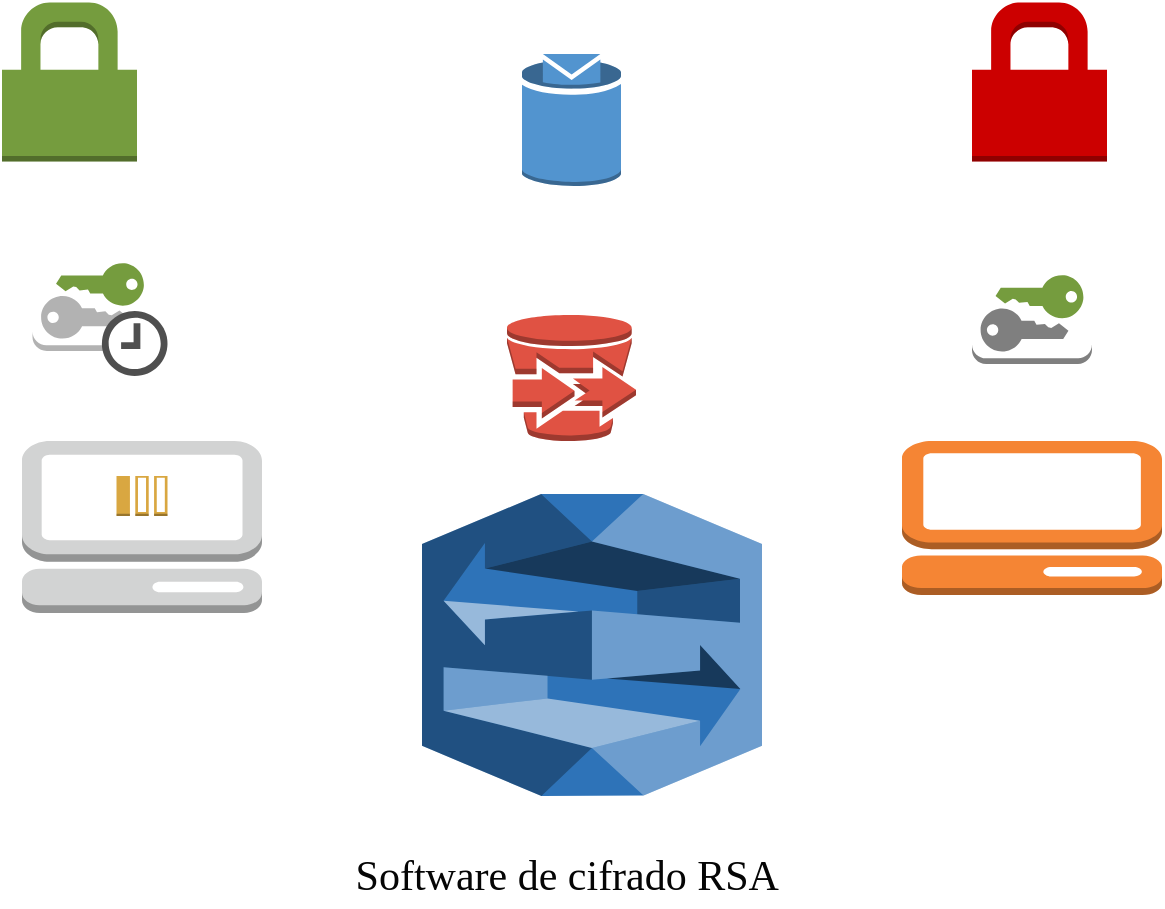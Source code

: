 <mxfile version="13.5.3" type="github">
  <diagram id="W66Z8Ax2obdzoX9o477M" name="Page-1">
    <mxGraphModel dx="782" dy="1691" grid="1" gridSize="10" guides="1" tooltips="1" connect="1" arrows="1" fold="1" page="1" pageScale="1" pageWidth="827" pageHeight="1169" math="0" shadow="0">
      <root>
        <mxCell id="0" />
        <mxCell id="1" parent="0" />
        <mxCell id="Tp5En_T8EPDPuKO-Ky_b-12" value="" style="outlineConnect=0;dashed=0;verticalLabelPosition=bottom;verticalAlign=top;align=center;html=1;shape=mxgraph.aws3.lex;fillColor=#2E73B8;gradientColor=none;strokeColor=#006658;fontFamily=Verdana;fontSize=21;fontColor=#050505;" vertex="1" parent="1">
          <mxGeometry x="290" y="-331" width="170" height="151" as="geometry" />
        </mxCell>
        <mxCell id="Tp5En_T8EPDPuKO-Ky_b-13" value="" style="outlineConnect=0;dashed=0;verticalLabelPosition=bottom;verticalAlign=top;align=center;html=1;shape=mxgraph.aws3.management_console;fillColor=#D2D3D3;gradientColor=none;strokeColor=#006658;fontFamily=Verdana;fontSize=21;fontColor=#050505;" vertex="1" parent="1">
          <mxGeometry x="90" y="-357.5" width="120" height="86" as="geometry" />
        </mxCell>
        <mxCell id="Tp5En_T8EPDPuKO-Ky_b-14" value="" style="outlineConnect=0;dashed=0;verticalLabelPosition=bottom;verticalAlign=top;align=center;html=1;shape=mxgraph.aws3.management_console;fillColor=#F58534;gradientColor=none;strokeColor=#006658;fontFamily=Verdana;fontSize=21;fontColor=#050505;" vertex="1" parent="1">
          <mxGeometry x="530" y="-357.5" width="130" height="77" as="geometry" />
        </mxCell>
        <mxCell id="Tp5En_T8EPDPuKO-Ky_b-15" value="" style="outlineConnect=0;dashed=0;verticalLabelPosition=bottom;verticalAlign=top;align=center;html=1;shape=mxgraph.aws3.topic;fillColor=#5294CF;gradientColor=none;strokeColor=#006658;fontFamily=Verdana;fontSize=21;fontColor=#050505;" vertex="1" parent="1">
          <mxGeometry x="340" y="-551" width="49.5" height="66" as="geometry" />
        </mxCell>
        <mxCell id="Tp5En_T8EPDPuKO-Ky_b-18" value="" style="outlineConnect=0;dashed=0;verticalLabelPosition=bottom;verticalAlign=top;align=center;html=1;shape=mxgraph.aws3.permissions;fillColor=#759C3E;gradientColor=none;strokeColor=#006658;fontFamily=Verdana;fontSize=21;fontColor=#050505;" vertex="1" parent="1">
          <mxGeometry x="80" y="-576.75" width="67.5" height="79.5" as="geometry" />
        </mxCell>
        <mxCell id="Tp5En_T8EPDPuKO-Ky_b-19" value="" style="outlineConnect=0;dashed=0;verticalLabelPosition=bottom;verticalAlign=top;align=center;html=1;shape=mxgraph.aws3.permissions;fontFamily=Verdana;fontSize=21;strokeColor=#CC0000;fillColor=#CC0000;" vertex="1" parent="1">
          <mxGeometry x="565" y="-576.75" width="67.5" height="79.5" as="geometry" />
        </mxCell>
        <mxCell id="Tp5En_T8EPDPuKO-Ky_b-21" value="" style="outlineConnect=0;dashed=0;verticalLabelPosition=bottom;verticalAlign=top;align=center;html=1;shape=mxgraph.aws3.message;fillColor=#D9A741;gradientColor=none;strokeColor=#CC0000;strokeWidth=3;fontFamily=Verdana;fontSize=21;fontColor=#050505;" vertex="1" parent="1">
          <mxGeometry x="137.25" y="-340" width="25.5" height="20" as="geometry" />
        </mxCell>
        <mxCell id="Tp5En_T8EPDPuKO-Ky_b-22" value="" style="outlineConnect=0;dashed=0;verticalLabelPosition=bottom;verticalAlign=top;align=center;html=1;shape=mxgraph.aws3.import_export;fillColor=#E05243;gradientColor=none;strokeColor=#CC0000;strokeWidth=3;fontFamily=Verdana;fontSize=21;fontColor=#050505;" vertex="1" parent="1">
          <mxGeometry x="332.5" y="-420.5" width="64.5" height="63" as="geometry" />
        </mxCell>
        <mxCell id="Tp5En_T8EPDPuKO-Ky_b-23" value="" style="outlineConnect=0;dashed=0;verticalLabelPosition=bottom;verticalAlign=top;align=center;html=1;shape=mxgraph.aws3.long_term_security_credential;fillColor=#ffffff;gradientColor=none;strokeColor=#CC0000;strokeWidth=3;fontFamily=Verdana;fontSize=21;fontColor=#050505;" vertex="1" parent="1">
          <mxGeometry x="565" y="-444" width="60" height="48" as="geometry" />
        </mxCell>
        <mxCell id="Tp5En_T8EPDPuKO-Ky_b-24" value="Software de cifrado RSA&amp;nbsp;&amp;nbsp;&amp;nbsp; " style="text;html=1;resizable=0;autosize=1;align=center;verticalAlign=middle;points=[];fillColor=none;strokeColor=none;rounded=0;fontFamily=Verdana;fontSize=21;fontColor=#050505;" vertex="1" parent="1">
          <mxGeometry x="224.5" y="-155" width="290" height="30" as="geometry" />
        </mxCell>
        <mxCell id="Tp5En_T8EPDPuKO-Ky_b-25" value="" style="outlineConnect=0;dashed=0;verticalLabelPosition=bottom;verticalAlign=top;align=center;html=1;shape=mxgraph.aws3.temporary_security_credential;fillColor=#ffffff;gradientColor=none;strokeColor=#CC0000;strokeWidth=3;fontFamily=Verdana;fontSize=21;fontColor=#050505;" vertex="1" parent="1">
          <mxGeometry x="95.25" y="-450" width="67.5" height="60" as="geometry" />
        </mxCell>
      </root>
    </mxGraphModel>
  </diagram>
</mxfile>

